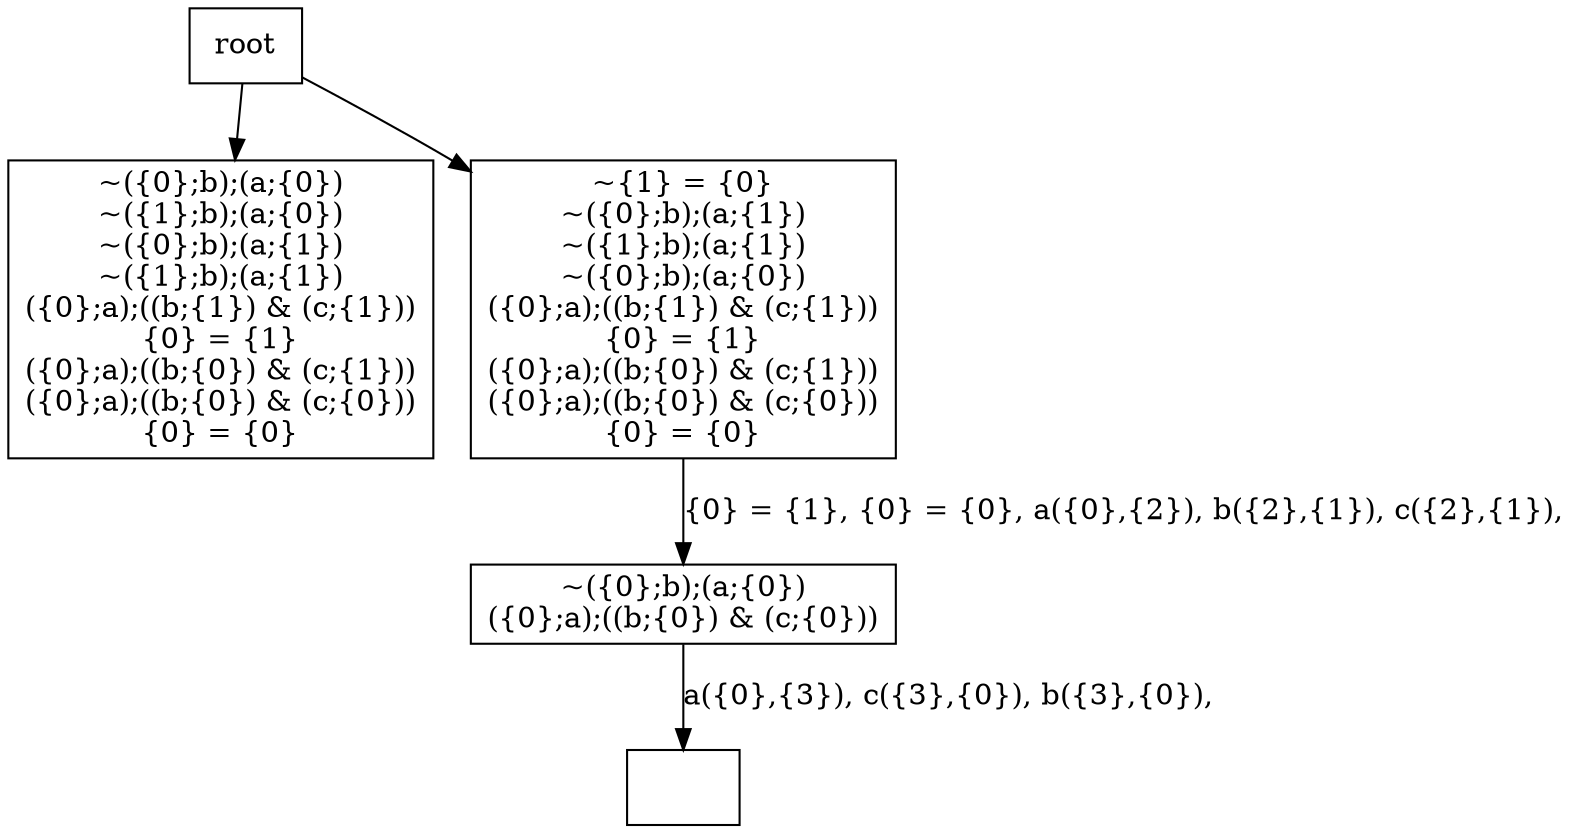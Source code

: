 digraph {
node[shape="box"]
N0x11e72c970[label="~({0};b);(a;{0})
~({1};b);(a;{0})
~({0};b);(a;{1})
~({1};b);(a;{1})
({0};a);((b;{1}) & (c;{1}))
{0} = {1}
({0};a);((b;{0}) & (c;{1}))
({0};a);((b;{0}) & (c;{0}))
{0} = {0}
"];
root -> N0x11e72c970;
N0x11e72ce00[label="~{1} = {0}
~({0};b);(a;{1})
~({1};b);(a;{1})
~({0};b);(a;{0})
({0};a);((b;{1}) & (c;{1}))
{0} = {1}
({0};a);((b;{0}) & (c;{1}))
({0};a);((b;{0}) & (c;{0}))
{0} = {0}
"];
N0x11e72ce00 -> N0x11e711f70[label="{0} = {1}, {0} = {0}, a({0},{2}), b({2},{1}), c({2},{1}), 
"];
N0x11e711f70[label="~({0};b);(a;{0})
({0};a);((b;{0}) & (c;{0}))
"];
N0x11e711f70 -> N0x11e709e00[label="a({0},{3}), c({3},{0}), b({3},{0}), 
"];
N0x11e709e00[label=""];
root -> N0x11e72ce00;
}
